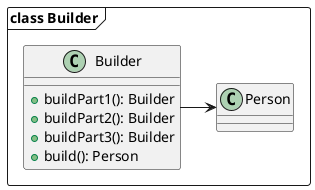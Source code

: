 @startuml mainframe
package "class Builder" <<Frame>> {

  class Person {
  }

  class Builder {
    +buildPart1(): Builder
    +buildPart2(): Builder
    +buildPart3(): Builder
    +build(): Person
  }

  Builder --right> Person
}
@enduml